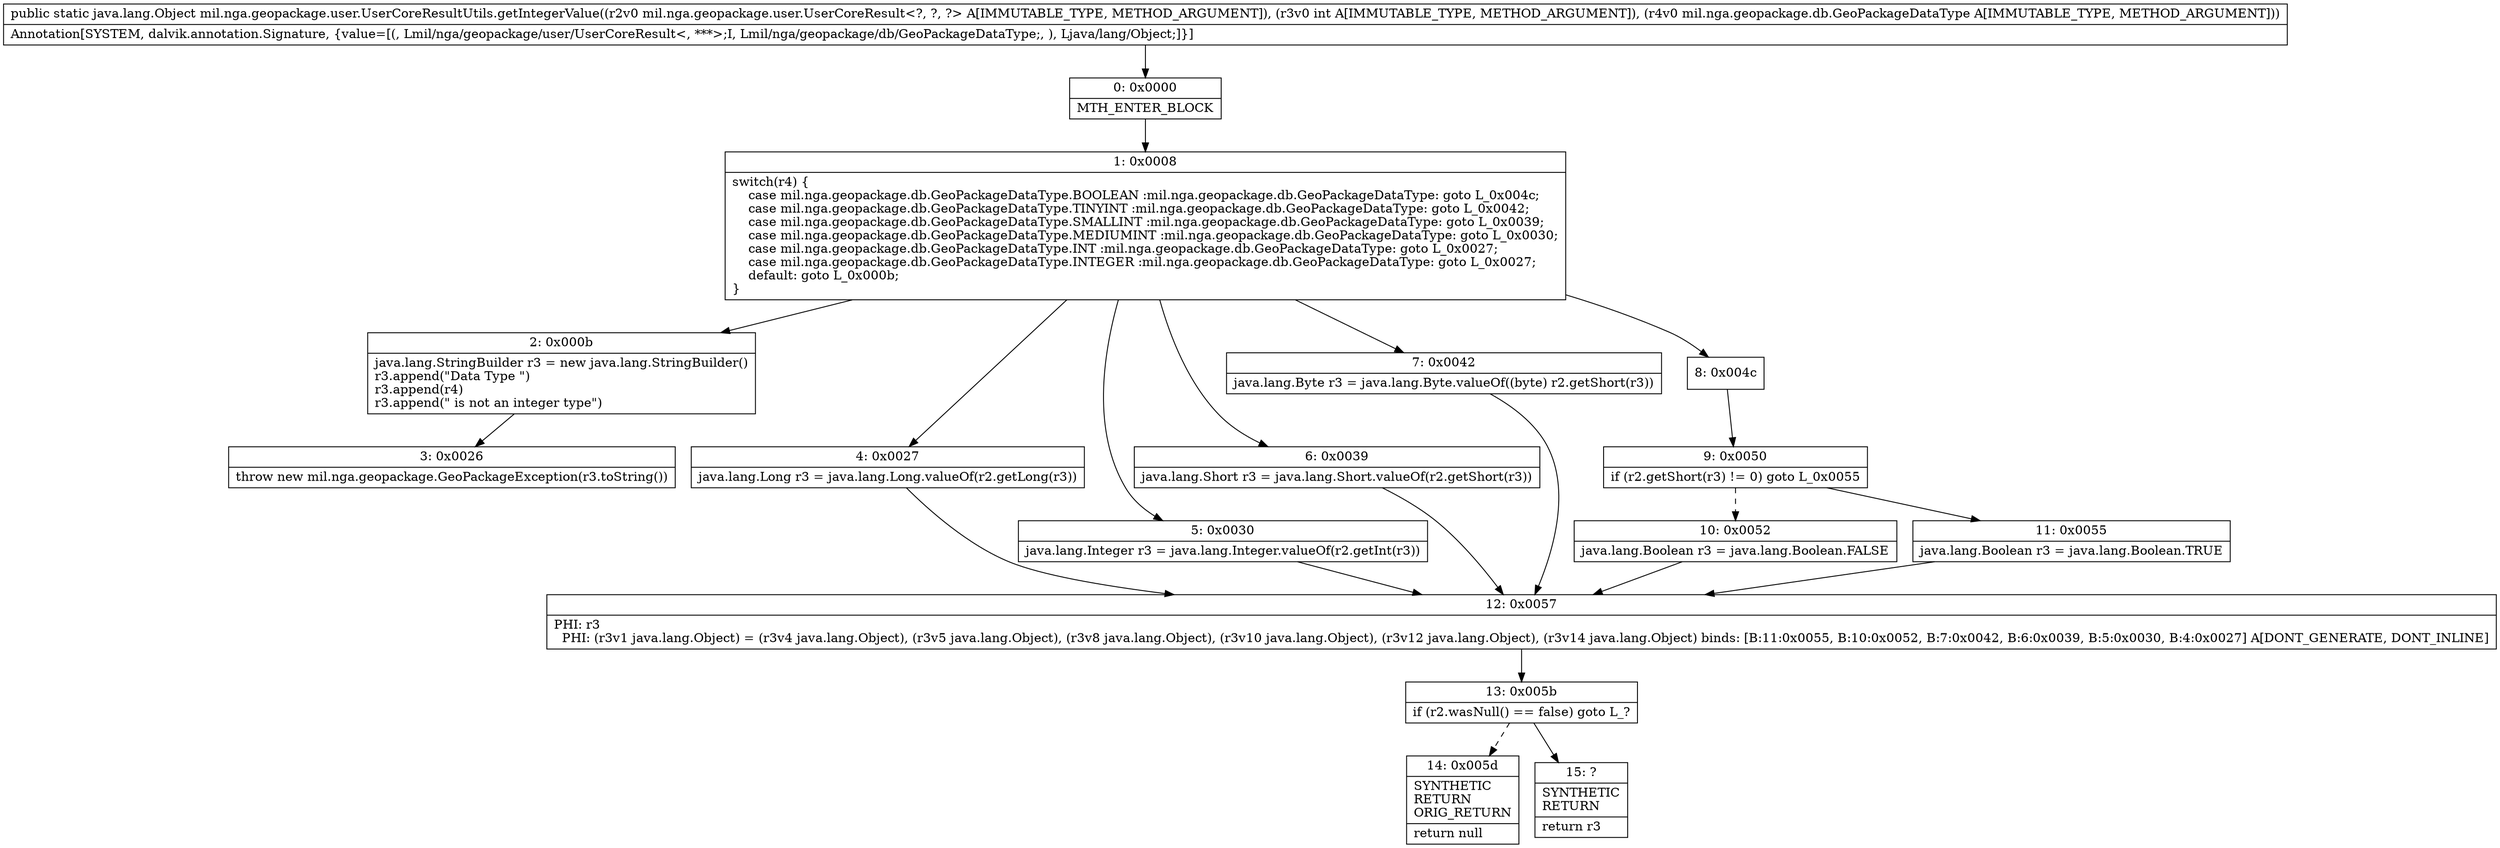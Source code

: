 digraph "CFG formil.nga.geopackage.user.UserCoreResultUtils.getIntegerValue(Lmil\/nga\/geopackage\/user\/UserCoreResult;ILmil\/nga\/geopackage\/db\/GeoPackageDataType;)Ljava\/lang\/Object;" {
Node_0 [shape=record,label="{0\:\ 0x0000|MTH_ENTER_BLOCK\l}"];
Node_1 [shape=record,label="{1\:\ 0x0008|switch(r4) \{\l    case mil.nga.geopackage.db.GeoPackageDataType.BOOLEAN :mil.nga.geopackage.db.GeoPackageDataType: goto L_0x004c;\l    case mil.nga.geopackage.db.GeoPackageDataType.TINYINT :mil.nga.geopackage.db.GeoPackageDataType: goto L_0x0042;\l    case mil.nga.geopackage.db.GeoPackageDataType.SMALLINT :mil.nga.geopackage.db.GeoPackageDataType: goto L_0x0039;\l    case mil.nga.geopackage.db.GeoPackageDataType.MEDIUMINT :mil.nga.geopackage.db.GeoPackageDataType: goto L_0x0030;\l    case mil.nga.geopackage.db.GeoPackageDataType.INT :mil.nga.geopackage.db.GeoPackageDataType: goto L_0x0027;\l    case mil.nga.geopackage.db.GeoPackageDataType.INTEGER :mil.nga.geopackage.db.GeoPackageDataType: goto L_0x0027;\l    default: goto L_0x000b;\l\}\l}"];
Node_2 [shape=record,label="{2\:\ 0x000b|java.lang.StringBuilder r3 = new java.lang.StringBuilder()\lr3.append(\"Data Type \")\lr3.append(r4)\lr3.append(\" is not an integer type\")\l}"];
Node_3 [shape=record,label="{3\:\ 0x0026|throw new mil.nga.geopackage.GeoPackageException(r3.toString())\l}"];
Node_4 [shape=record,label="{4\:\ 0x0027|java.lang.Long r3 = java.lang.Long.valueOf(r2.getLong(r3))\l}"];
Node_5 [shape=record,label="{5\:\ 0x0030|java.lang.Integer r3 = java.lang.Integer.valueOf(r2.getInt(r3))\l}"];
Node_6 [shape=record,label="{6\:\ 0x0039|java.lang.Short r3 = java.lang.Short.valueOf(r2.getShort(r3))\l}"];
Node_7 [shape=record,label="{7\:\ 0x0042|java.lang.Byte r3 = java.lang.Byte.valueOf((byte) r2.getShort(r3))\l}"];
Node_8 [shape=record,label="{8\:\ 0x004c}"];
Node_9 [shape=record,label="{9\:\ 0x0050|if (r2.getShort(r3) != 0) goto L_0x0055\l}"];
Node_10 [shape=record,label="{10\:\ 0x0052|java.lang.Boolean r3 = java.lang.Boolean.FALSE\l}"];
Node_11 [shape=record,label="{11\:\ 0x0055|java.lang.Boolean r3 = java.lang.Boolean.TRUE\l}"];
Node_12 [shape=record,label="{12\:\ 0x0057|PHI: r3 \l  PHI: (r3v1 java.lang.Object) = (r3v4 java.lang.Object), (r3v5 java.lang.Object), (r3v8 java.lang.Object), (r3v10 java.lang.Object), (r3v12 java.lang.Object), (r3v14 java.lang.Object) binds: [B:11:0x0055, B:10:0x0052, B:7:0x0042, B:6:0x0039, B:5:0x0030, B:4:0x0027] A[DONT_GENERATE, DONT_INLINE]\l}"];
Node_13 [shape=record,label="{13\:\ 0x005b|if (r2.wasNull() == false) goto L_?\l}"];
Node_14 [shape=record,label="{14\:\ 0x005d|SYNTHETIC\lRETURN\lORIG_RETURN\l|return null\l}"];
Node_15 [shape=record,label="{15\:\ ?|SYNTHETIC\lRETURN\l|return r3\l}"];
MethodNode[shape=record,label="{public static java.lang.Object mil.nga.geopackage.user.UserCoreResultUtils.getIntegerValue((r2v0 mil.nga.geopackage.user.UserCoreResult\<?, ?, ?\> A[IMMUTABLE_TYPE, METHOD_ARGUMENT]), (r3v0 int A[IMMUTABLE_TYPE, METHOD_ARGUMENT]), (r4v0 mil.nga.geopackage.db.GeoPackageDataType A[IMMUTABLE_TYPE, METHOD_ARGUMENT]))  | Annotation[SYSTEM, dalvik.annotation.Signature, \{value=[(, Lmil\/nga\/geopackage\/user\/UserCoreResult\<, ***\>;I, Lmil\/nga\/geopackage\/db\/GeoPackageDataType;, ), Ljava\/lang\/Object;]\}]\l}"];
MethodNode -> Node_0;
Node_0 -> Node_1;
Node_1 -> Node_2;
Node_1 -> Node_4;
Node_1 -> Node_5;
Node_1 -> Node_6;
Node_1 -> Node_7;
Node_1 -> Node_8;
Node_2 -> Node_3;
Node_4 -> Node_12;
Node_5 -> Node_12;
Node_6 -> Node_12;
Node_7 -> Node_12;
Node_8 -> Node_9;
Node_9 -> Node_10[style=dashed];
Node_9 -> Node_11;
Node_10 -> Node_12;
Node_11 -> Node_12;
Node_12 -> Node_13;
Node_13 -> Node_14[style=dashed];
Node_13 -> Node_15;
}

